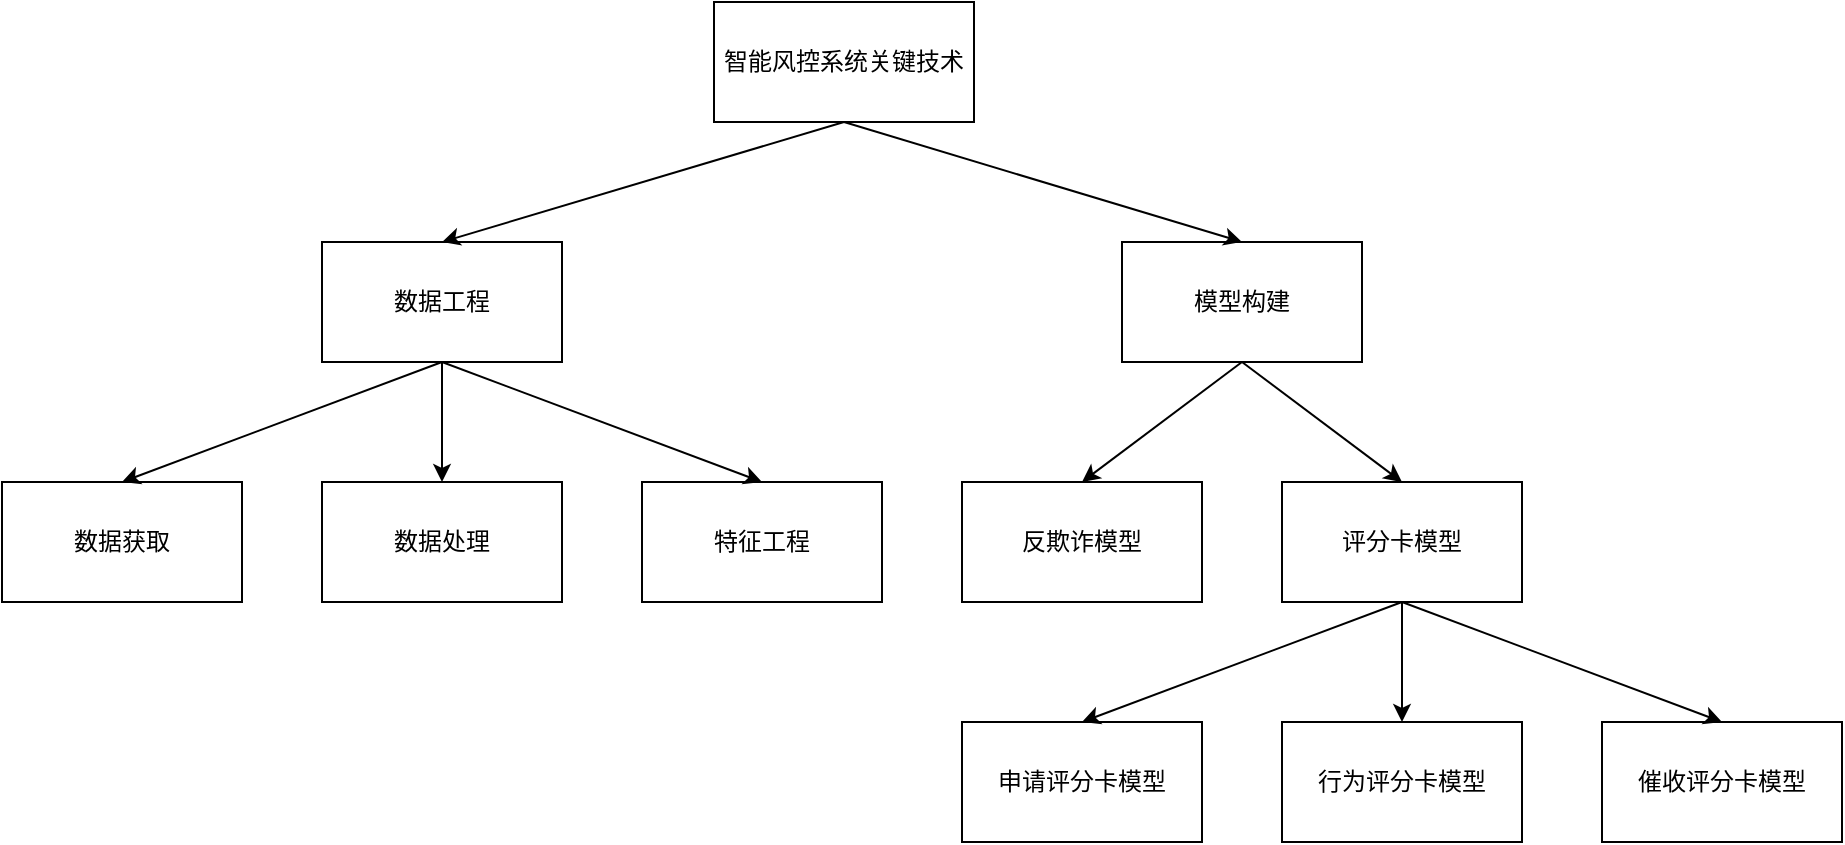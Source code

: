 <mxfile version="14.9.4" type="github">
  <diagram id="jAuXkyFs8JaQ8mwZXOcC" name="第 1 页">
    <mxGraphModel dx="1438" dy="547" grid="0" gridSize="10" guides="1" tooltips="1" connect="1" arrows="1" fold="1" page="0" pageScale="1" pageWidth="827" pageHeight="1169" math="0" shadow="0">
      <root>
        <mxCell id="0" />
        <mxCell id="1" parent="0" />
        <mxCell id="zPm3q41ldJEauku7VEVy-6" value="智能风控系统关键技术" style="rounded=0;whiteSpace=wrap;html=1;strokeWidth=1;" parent="1" vertex="1">
          <mxGeometry x="316" y="80" width="130" height="60" as="geometry" />
        </mxCell>
        <mxCell id="zPm3q41ldJEauku7VEVy-7" value="数据工程" style="whiteSpace=wrap;html=1;strokeWidth=1;" parent="1" vertex="1">
          <mxGeometry x="120" y="200" width="120" height="60" as="geometry" />
        </mxCell>
        <mxCell id="zPm3q41ldJEauku7VEVy-8" value="数据获取" style="rounded=0;whiteSpace=wrap;html=1;strokeWidth=1;" parent="1" vertex="1">
          <mxGeometry x="-40" y="320" width="120" height="60" as="geometry" />
        </mxCell>
        <mxCell id="zPm3q41ldJEauku7VEVy-9" value="&lt;span&gt;数据处理&lt;/span&gt;" style="rounded=0;whiteSpace=wrap;html=1;strokeWidth=1;" parent="1" vertex="1">
          <mxGeometry x="120" y="320" width="120" height="60" as="geometry" />
        </mxCell>
        <mxCell id="zPm3q41ldJEauku7VEVy-10" value="&lt;span&gt;特征工程&lt;/span&gt;" style="rounded=0;whiteSpace=wrap;html=1;strokeWidth=1;" parent="1" vertex="1">
          <mxGeometry x="280" y="320" width="120" height="60" as="geometry" />
        </mxCell>
        <mxCell id="zPm3q41ldJEauku7VEVy-13" value="" style="endArrow=classic;html=1;entryX=0.5;entryY=0;entryDx=0;entryDy=0;exitX=0.5;exitY=1;exitDx=0;exitDy=0;" parent="1" source="zPm3q41ldJEauku7VEVy-7" target="zPm3q41ldJEauku7VEVy-8" edge="1">
          <mxGeometry width="50" height="50" relative="1" as="geometry">
            <mxPoint x="400" y="300" as="sourcePoint" />
            <mxPoint x="260" y="250" as="targetPoint" />
          </mxGeometry>
        </mxCell>
        <mxCell id="zPm3q41ldJEauku7VEVy-14" value="" style="endArrow=classic;html=1;entryX=0.5;entryY=0;entryDx=0;entryDy=0;" parent="1" target="zPm3q41ldJEauku7VEVy-9" edge="1">
          <mxGeometry width="50" height="50" relative="1" as="geometry">
            <mxPoint x="180" y="260" as="sourcePoint" />
            <mxPoint x="30" y="330" as="targetPoint" />
          </mxGeometry>
        </mxCell>
        <mxCell id="zPm3q41ldJEauku7VEVy-15" value="" style="endArrow=classic;html=1;entryX=0.5;entryY=0;entryDx=0;entryDy=0;exitX=0.5;exitY=1;exitDx=0;exitDy=0;" parent="1" source="zPm3q41ldJEauku7VEVy-7" target="zPm3q41ldJEauku7VEVy-10" edge="1">
          <mxGeometry width="50" height="50" relative="1" as="geometry">
            <mxPoint x="190" y="250" as="sourcePoint" />
            <mxPoint x="190" y="330" as="targetPoint" />
          </mxGeometry>
        </mxCell>
        <mxCell id="zPm3q41ldJEauku7VEVy-17" value="" style="endArrow=classic;html=1;exitX=0.5;exitY=1;exitDx=0;exitDy=0;entryX=0.5;entryY=0;entryDx=0;entryDy=0;" parent="1" source="zPm3q41ldJEauku7VEVy-6" target="zPm3q41ldJEauku7VEVy-7" edge="1">
          <mxGeometry width="50" height="50" relative="1" as="geometry">
            <mxPoint x="390" y="290" as="sourcePoint" />
            <mxPoint x="440" y="240" as="targetPoint" />
          </mxGeometry>
        </mxCell>
        <mxCell id="zPm3q41ldJEauku7VEVy-19" value="模型构建" style="rounded=0;whiteSpace=wrap;html=1;strokeWidth=1;" parent="1" vertex="1">
          <mxGeometry x="520" y="200" width="120" height="60" as="geometry" />
        </mxCell>
        <mxCell id="zPm3q41ldJEauku7VEVy-20" value="反欺诈模型" style="rounded=0;whiteSpace=wrap;html=1;strokeWidth=1;" parent="1" vertex="1">
          <mxGeometry x="440" y="320" width="120" height="60" as="geometry" />
        </mxCell>
        <mxCell id="zPm3q41ldJEauku7VEVy-21" value="评分卡模型" style="rounded=0;whiteSpace=wrap;html=1;strokeWidth=1;" parent="1" vertex="1">
          <mxGeometry x="600" y="320" width="120" height="60" as="geometry" />
        </mxCell>
        <mxCell id="zPm3q41ldJEauku7VEVy-22" value="申请评分卡模型" style="rounded=0;whiteSpace=wrap;html=1;strokeWidth=1;" parent="1" vertex="1">
          <mxGeometry x="440" y="440" width="120" height="60" as="geometry" />
        </mxCell>
        <mxCell id="zPm3q41ldJEauku7VEVy-23" value="催收评分卡模型" style="rounded=0;whiteSpace=wrap;html=1;strokeWidth=1;" parent="1" vertex="1">
          <mxGeometry x="760" y="440" width="120" height="60" as="geometry" />
        </mxCell>
        <mxCell id="zPm3q41ldJEauku7VEVy-24" value="行为评分卡模型" style="rounded=0;whiteSpace=wrap;html=1;strokeWidth=1;" parent="1" vertex="1">
          <mxGeometry x="600" y="440" width="120" height="60" as="geometry" />
        </mxCell>
        <mxCell id="zPm3q41ldJEauku7VEVy-25" value="" style="endArrow=classic;html=1;exitX=0.5;exitY=1;exitDx=0;exitDy=0;entryX=0.5;entryY=0;entryDx=0;entryDy=0;" parent="1" source="zPm3q41ldJEauku7VEVy-6" target="zPm3q41ldJEauku7VEVy-19" edge="1">
          <mxGeometry width="50" height="50" relative="1" as="geometry">
            <mxPoint x="460" y="140" as="sourcePoint" />
            <mxPoint x="540" y="240" as="targetPoint" />
          </mxGeometry>
        </mxCell>
        <mxCell id="zPm3q41ldJEauku7VEVy-26" value="" style="endArrow=classic;html=1;exitX=0.5;exitY=1;exitDx=0;exitDy=0;entryX=0.5;entryY=0;entryDx=0;entryDy=0;" parent="1" source="zPm3q41ldJEauku7VEVy-19" target="zPm3q41ldJEauku7VEVy-20" edge="1">
          <mxGeometry width="50" height="50" relative="1" as="geometry">
            <mxPoint x="430" y="150" as="sourcePoint" />
            <mxPoint x="590" y="210" as="targetPoint" />
          </mxGeometry>
        </mxCell>
        <mxCell id="zPm3q41ldJEauku7VEVy-27" value="" style="endArrow=classic;html=1;entryX=0.5;entryY=0;entryDx=0;entryDy=0;" parent="1" target="zPm3q41ldJEauku7VEVy-21" edge="1">
          <mxGeometry width="50" height="50" relative="1" as="geometry">
            <mxPoint x="580" y="260" as="sourcePoint" />
            <mxPoint x="510" y="330" as="targetPoint" />
          </mxGeometry>
        </mxCell>
        <mxCell id="zPm3q41ldJEauku7VEVy-28" value="" style="endArrow=classic;html=1;entryX=0.5;entryY=0;entryDx=0;entryDy=0;exitX=0.5;exitY=1;exitDx=0;exitDy=0;" parent="1" source="zPm3q41ldJEauku7VEVy-21" target="zPm3q41ldJEauku7VEVy-22" edge="1">
          <mxGeometry width="50" height="50" relative="1" as="geometry">
            <mxPoint x="590" y="270" as="sourcePoint" />
            <mxPoint x="670" y="330" as="targetPoint" />
          </mxGeometry>
        </mxCell>
        <mxCell id="zPm3q41ldJEauku7VEVy-29" value="" style="endArrow=classic;html=1;" parent="1" target="zPm3q41ldJEauku7VEVy-24" edge="1">
          <mxGeometry width="50" height="50" relative="1" as="geometry">
            <mxPoint x="660" y="380" as="sourcePoint" />
            <mxPoint x="510" y="450" as="targetPoint" />
          </mxGeometry>
        </mxCell>
        <mxCell id="zPm3q41ldJEauku7VEVy-30" value="" style="endArrow=classic;html=1;exitX=0.5;exitY=1;exitDx=0;exitDy=0;" parent="1" source="zPm3q41ldJEauku7VEVy-21" edge="1">
          <mxGeometry width="50" height="50" relative="1" as="geometry">
            <mxPoint x="670" y="390" as="sourcePoint" />
            <mxPoint x="820" y="440" as="targetPoint" />
          </mxGeometry>
        </mxCell>
      </root>
    </mxGraphModel>
  </diagram>
</mxfile>
